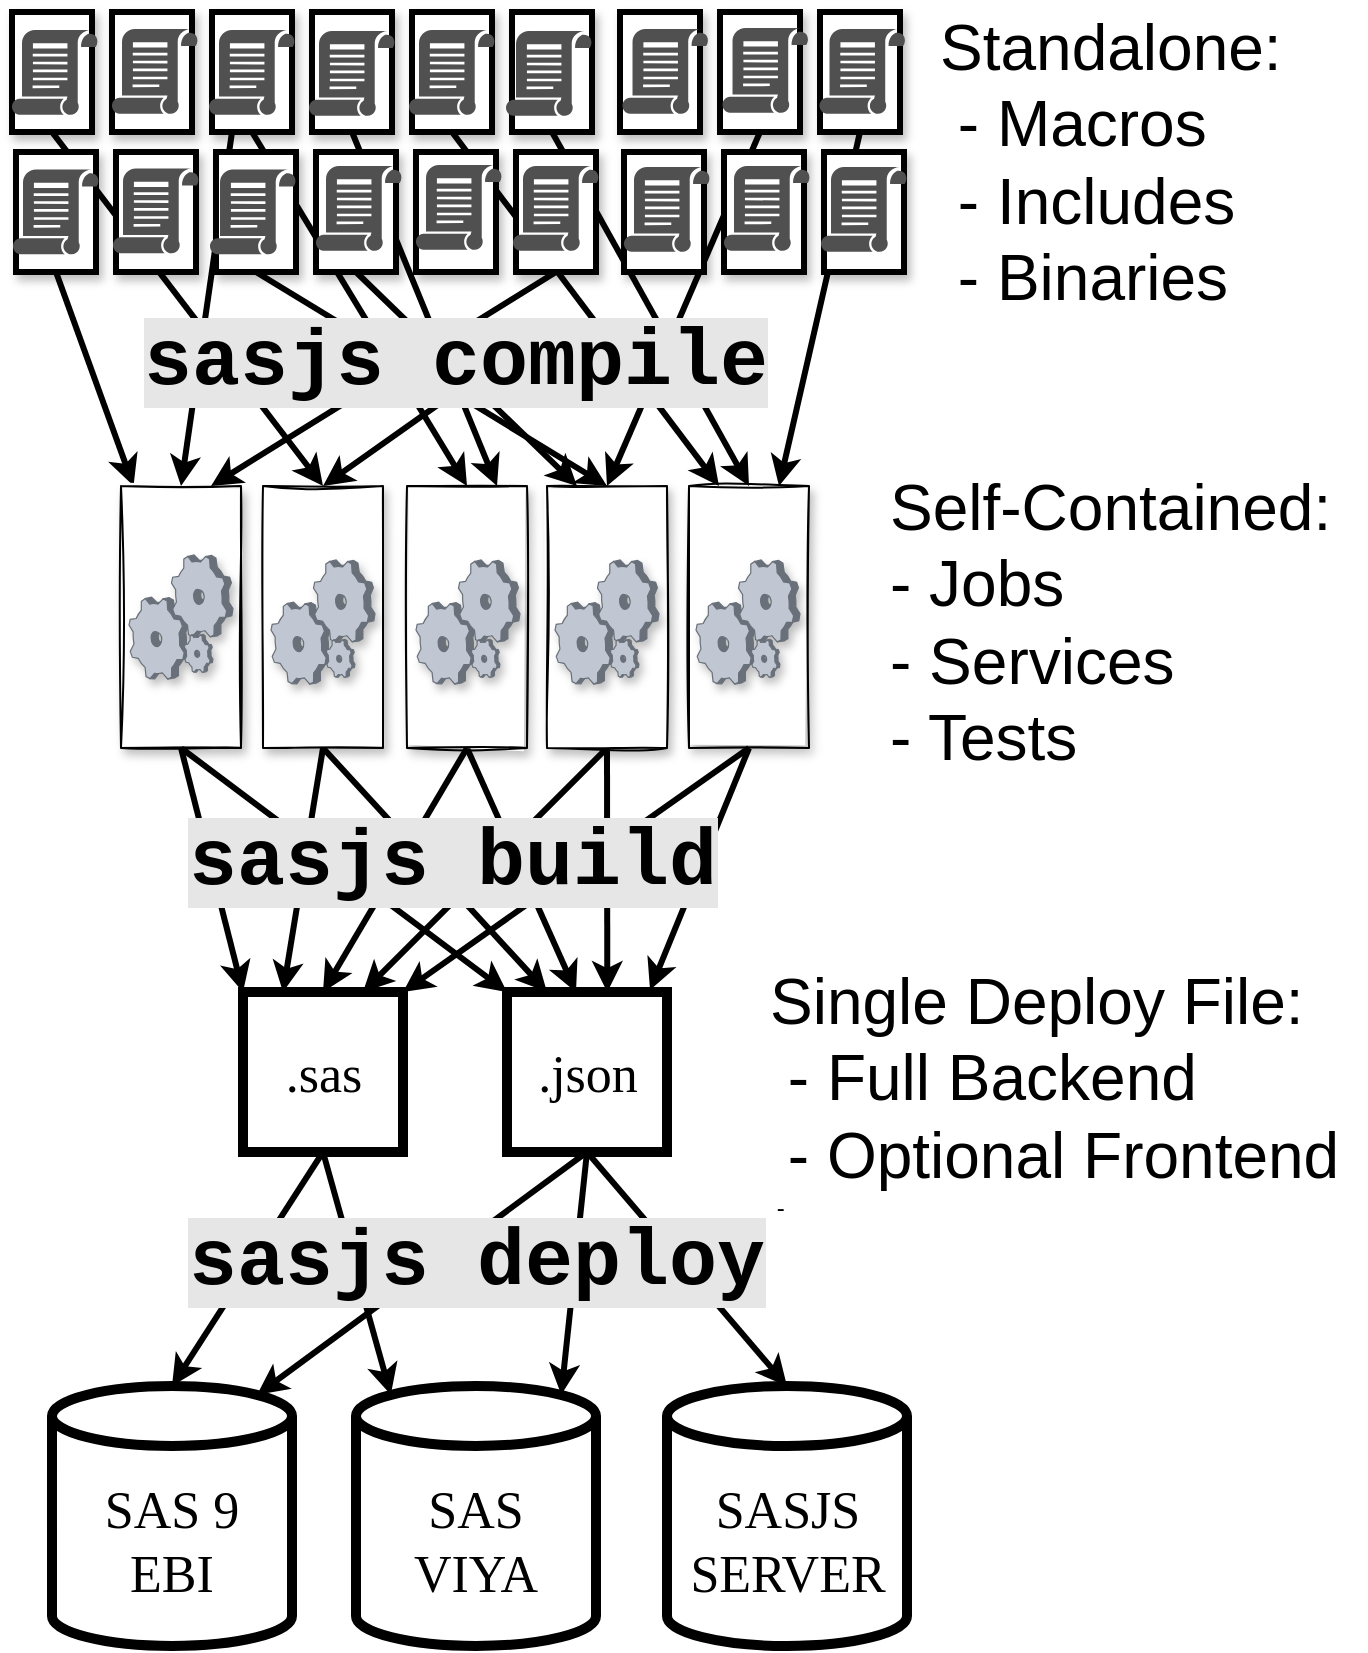 <mxfile>
    <diagram id="WBKYRDjI3wCepeFSlG4h" name="Page-1">
        <mxGraphModel dx="941" dy="1219" grid="1" gridSize="10" guides="1" tooltips="1" connect="1" arrows="1" fold="1" page="1" pageScale="1" pageWidth="827" pageHeight="1169" background="#ffffff" math="0" shadow="0">
            <root>
                <mxCell id="0"/>
                <mxCell id="1" parent="0"/>
                <mxCell id="68" style="edgeStyle=none;html=1;exitX=0.5;exitY=1;exitDx=0;exitDy=0;fontFamily=Verdana;fontSize=26;fontColor=none;strokeColor=#000000;strokeWidth=3;" parent="1" source="2" target="16" edge="1">
                    <mxGeometry relative="1" as="geometry">
                        <mxPoint x="180" y="260" as="targetPoint"/>
                    </mxGeometry>
                </mxCell>
                <mxCell id="80" style="edgeStyle=none;html=1;exitX=0.5;exitY=1;exitDx=0;exitDy=0;entryX=0.5;entryY=0;entryDx=0;entryDy=0;fontFamily=Verdana;fontSize=26;fontColor=none;strokeColor=#000000;strokeWidth=3;" parent="1" source="4" target="33" edge="1">
                    <mxGeometry relative="1" as="geometry"/>
                </mxCell>
                <mxCell id="81" style="edgeStyle=none;html=1;exitX=0.5;exitY=1;exitDx=0;exitDy=0;entryX=0.25;entryY=0;entryDx=0;entryDy=0;fontFamily=Verdana;fontSize=26;fontColor=none;strokeColor=#000000;strokeWidth=3;" parent="1" source="8" target="33" edge="1">
                    <mxGeometry relative="1" as="geometry"/>
                </mxCell>
                <mxCell id="69" style="edgeStyle=none;html=1;exitX=0.5;exitY=1;exitDx=0;exitDy=0;entryX=0.75;entryY=0;entryDx=0;entryDy=0;fontFamily=Verdana;fontSize=26;fontColor=none;strokeColor=#000000;strokeWidth=3;" parent="1" source="10" target="16" edge="1">
                    <mxGeometry relative="1" as="geometry"/>
                </mxCell>
                <mxCell id="77" style="edgeStyle=none;html=1;exitX=0.5;exitY=1;exitDx=0;exitDy=0;entryX=0.5;entryY=0;entryDx=0;entryDy=0;fontFamily=Verdana;fontSize=26;fontColor=none;strokeColor=#000000;strokeWidth=3;startArrow=none;" parent="1" source="37" target="31" edge="1">
                    <mxGeometry relative="1" as="geometry"/>
                </mxCell>
                <mxCell id="15" value="&lt;span style=&quot;color: rgb(0 , 0 , 0) ; font-size: 32px&quot;&gt;Standalone:&lt;br&gt;&amp;nbsp;- Macros&lt;/span&gt;&lt;br&gt;&lt;span style=&quot;color: rgb(0 , 0 , 0) ; font-size: 32px&quot;&gt;&amp;nbsp;- Includes&lt;/span&gt;&lt;br&gt;&lt;span style=&quot;color: rgb(0 , 0 , 0) ; font-size: 32px&quot;&gt;&amp;nbsp;- Binaries&lt;/span&gt;" style="text;html=1;align=left;verticalAlign=middle;resizable=0;points=[];autosize=1;strokeColor=none;fillColor=none;" parent="1" vertex="1">
                    <mxGeometry x="570" y="60" width="190" height="90" as="geometry"/>
                </mxCell>
                <mxCell id="58" style="edgeStyle=none;html=1;exitX=0.5;exitY=1;exitDx=0;exitDy=0;entryX=0;entryY=0;entryDx=0;entryDy=0;fontFamily=Verdana;fontSize=26;fontColor=none;strokeColor=#000000;strokeWidth=3;" parent="1" source="16" target="39" edge="1">
                    <mxGeometry relative="1" as="geometry"/>
                </mxCell>
                <mxCell id="63" style="edgeStyle=none;html=1;exitX=0.5;exitY=1;exitDx=0;exitDy=0;entryX=0;entryY=0;entryDx=0;entryDy=0;fontFamily=Verdana;fontSize=26;fontColor=none;strokeColor=#000000;strokeWidth=3;" parent="1" source="16" target="40" edge="1">
                    <mxGeometry relative="1" as="geometry"/>
                </mxCell>
                <mxCell id="16" value="" style="rounded=0;whiteSpace=wrap;html=1;imageHeight=29;sketch=1;glass=0;shadow=1;" parent="1" vertex="1">
                    <mxGeometry x="162.5" y="267" width="60" height="131" as="geometry"/>
                </mxCell>
                <mxCell id="73" style="edgeStyle=none;html=1;exitX=0.5;exitY=1;exitDx=0;exitDy=0;entryX=0.5;entryY=0;entryDx=0;entryDy=0;fontFamily=Verdana;fontSize=26;fontColor=none;strokeColor=#000000;strokeWidth=3;" parent="1" source="19" target="31" edge="1">
                    <mxGeometry relative="1" as="geometry"/>
                </mxCell>
                <mxCell id="70" style="edgeStyle=none;html=1;exitX=0.5;exitY=1;exitDx=0;exitDy=0;entryX=0.5;entryY=0;entryDx=0;entryDy=0;fontFamily=Verdana;fontSize=26;fontColor=none;strokeColor=#000000;strokeWidth=3;" parent="1" source="21" target="32" edge="1">
                    <mxGeometry relative="1" as="geometry"/>
                </mxCell>
                <mxCell id="82" style="edgeStyle=none;html=1;exitX=0.25;exitY=1;exitDx=0;exitDy=0;entryX=0.5;entryY=0;entryDx=0;entryDy=0;fontFamily=Verdana;fontSize=26;fontColor=none;strokeColor=#000000;strokeWidth=3;" parent="1" source="21" target="16" edge="1">
                    <mxGeometry relative="1" as="geometry"/>
                </mxCell>
                <mxCell id="75" style="edgeStyle=none;html=1;exitX=0.5;exitY=1;exitDx=0;exitDy=0;entryX=0.75;entryY=0;entryDx=0;entryDy=0;fontFamily=Verdana;fontSize=26;fontColor=none;strokeColor=#000000;strokeWidth=3;" parent="1" source="22" target="32" edge="1">
                    <mxGeometry relative="1" as="geometry"/>
                </mxCell>
                <mxCell id="78" style="edgeStyle=none;html=1;exitX=0.5;exitY=1;exitDx=0;exitDy=0;entryX=0.25;entryY=0;entryDx=0;entryDy=0;fontFamily=Verdana;fontSize=26;fontColor=none;strokeColor=#000000;strokeWidth=3;" parent="1" source="23" target="34" edge="1">
                    <mxGeometry relative="1" as="geometry"/>
                </mxCell>
                <mxCell id="71" style="edgeStyle=none;html=1;exitX=0.5;exitY=1;exitDx=0;exitDy=0;entryX=0.5;entryY=0;entryDx=0;entryDy=0;fontFamily=Verdana;fontSize=26;fontColor=none;strokeColor=#000000;strokeWidth=3;" parent="1" source="24" target="34" edge="1">
                    <mxGeometry relative="1" as="geometry"/>
                </mxCell>
                <mxCell id="72" style="edgeStyle=none;html=1;exitX=0.5;exitY=1;exitDx=0;exitDy=0;entryX=0.5;entryY=0;entryDx=0;entryDy=0;fontFamily=Verdana;fontSize=26;fontColor=none;strokeColor=#000000;strokeWidth=3;" parent="1" source="26" target="33" edge="1">
                    <mxGeometry relative="1" as="geometry"/>
                </mxCell>
                <mxCell id="79" style="edgeStyle=none;html=1;exitX=0.5;exitY=1;exitDx=0;exitDy=0;entryX=0.75;entryY=0;entryDx=0;entryDy=0;fontFamily=Verdana;fontSize=26;fontColor=none;strokeColor=#000000;strokeWidth=3;" parent="1" source="27" target="34" edge="1">
                    <mxGeometry relative="1" as="geometry"/>
                </mxCell>
                <mxCell id="59" style="edgeStyle=none;html=1;exitX=0.5;exitY=1;exitDx=0;exitDy=0;entryX=0.25;entryY=0;entryDx=0;entryDy=0;fontFamily=Verdana;fontSize=26;fontColor=none;strokeColor=#000000;strokeWidth=3;" parent="1" source="31" target="39" edge="1">
                    <mxGeometry relative="1" as="geometry"/>
                </mxCell>
                <mxCell id="64" style="edgeStyle=none;html=1;exitX=0.5;exitY=1;exitDx=0;exitDy=0;entryX=0.25;entryY=0;entryDx=0;entryDy=0;fontFamily=Verdana;fontSize=26;fontColor=none;strokeColor=#000000;strokeWidth=3;" parent="1" source="31" target="40" edge="1">
                    <mxGeometry relative="1" as="geometry"/>
                </mxCell>
                <mxCell id="31" value="" style="rounded=0;whiteSpace=wrap;html=1;imageHeight=29;glass=0;shadow=1;sketch=1;" parent="1" vertex="1">
                    <mxGeometry x="233.5" y="267" width="60" height="131" as="geometry"/>
                </mxCell>
                <mxCell id="60" style="edgeStyle=none;html=1;exitX=0.5;exitY=1;exitDx=0;exitDy=0;entryX=0.5;entryY=0;entryDx=0;entryDy=0;fontFamily=Verdana;fontSize=26;fontColor=none;strokeColor=#000000;strokeWidth=3;" parent="1" source="32" target="39" edge="1">
                    <mxGeometry relative="1" as="geometry"/>
                </mxCell>
                <mxCell id="65" style="edgeStyle=none;html=1;exitX=0.5;exitY=1;exitDx=0;exitDy=0;fontFamily=Verdana;fontSize=26;fontColor=none;strokeColor=#000000;strokeWidth=3;" parent="1" source="32" edge="1">
                    <mxGeometry relative="1" as="geometry">
                        <mxPoint x="390" y="520" as="targetPoint"/>
                    </mxGeometry>
                </mxCell>
                <mxCell id="32" value="" style="rounded=0;whiteSpace=wrap;html=1;imageHeight=29;glass=0;shadow=1;sketch=1;" parent="1" vertex="1">
                    <mxGeometry x="305.5" y="267" width="60" height="131" as="geometry"/>
                </mxCell>
                <mxCell id="61" style="edgeStyle=none;html=1;exitX=0.5;exitY=1;exitDx=0;exitDy=0;entryX=0.75;entryY=0;entryDx=0;entryDy=0;fontFamily=Verdana;fontSize=26;fontColor=none;strokeColor=#000000;strokeWidth=3;" parent="1" source="33" target="39" edge="1">
                    <mxGeometry relative="1" as="geometry"/>
                </mxCell>
                <mxCell id="66" style="edgeStyle=none;html=1;exitX=0.5;exitY=1;exitDx=0;exitDy=0;entryX=0.627;entryY=0;entryDx=0;entryDy=0;entryPerimeter=0;fontFamily=Verdana;fontSize=26;fontColor=none;strokeColor=#000000;strokeWidth=3;" parent="1" source="33" target="40" edge="1">
                    <mxGeometry relative="1" as="geometry"/>
                </mxCell>
                <mxCell id="33" value="" style="rounded=0;whiteSpace=wrap;html=1;imageHeight=29;glass=0;shadow=1;sketch=1;" parent="1" vertex="1">
                    <mxGeometry x="375.5" y="267" width="60" height="131" as="geometry"/>
                </mxCell>
                <mxCell id="62" style="edgeStyle=none;html=1;exitX=0.5;exitY=1;exitDx=0;exitDy=0;entryX=1;entryY=0;entryDx=0;entryDy=0;fontFamily=Verdana;fontSize=26;fontColor=none;strokeColor=#000000;strokeWidth=3;" parent="1" source="34" target="39" edge="1">
                    <mxGeometry relative="1" as="geometry"/>
                </mxCell>
                <mxCell id="67" style="edgeStyle=none;html=1;exitX=0.5;exitY=1;exitDx=0;exitDy=0;entryX=0.894;entryY=-0.012;entryDx=0;entryDy=0;fontFamily=Verdana;fontSize=26;fontColor=none;strokeColor=#000000;strokeWidth=3;entryPerimeter=0;" parent="1" source="34" target="40" edge="1">
                    <mxGeometry relative="1" as="geometry"/>
                </mxCell>
                <mxCell id="34" value="" style="rounded=0;whiteSpace=wrap;html=1;imageHeight=29;glass=0;shadow=1;sketch=1;" parent="1" vertex="1">
                    <mxGeometry x="446.5" y="267" width="60" height="131" as="geometry"/>
                </mxCell>
                <mxCell id="36" value="&lt;span style=&quot;color: rgb(0 , 0 , 0) ; font-size: 32px&quot;&gt;Self-Contained:&lt;br&gt;- Jobs&lt;/span&gt;&lt;br&gt;&lt;span style=&quot;color: rgb(0 , 0 , 0) ; font-size: 32px&quot;&gt;- Services&lt;/span&gt;&lt;br&gt;&lt;span style=&quot;color: rgb(0 , 0 , 0) ; font-size: 32px&quot;&gt;- Tests&lt;/span&gt;" style="text;html=1;align=left;verticalAlign=middle;resizable=0;points=[];autosize=1;strokeColor=none;fillColor=none;" parent="1" vertex="1">
                    <mxGeometry x="545" y="290" width="240" height="90" as="geometry"/>
                </mxCell>
                <mxCell id="38" value="&lt;font face=&quot;Courier New&quot; color=&quot;#000000&quot; size=&quot;1&quot;&gt;&lt;b style=&quot;background-color: rgb(230 , 230 , 230) ; font-size: 40px&quot;&gt;sasjs build&lt;/b&gt;&lt;/font&gt;" style="text;html=1;strokeColor=none;fillColor=none;align=center;verticalAlign=middle;whiteSpace=wrap;rounded=0;fontSize=32;" parent="1" vertex="1">
                    <mxGeometry x="180.5" y="440" width="295" height="30" as="geometry"/>
                </mxCell>
                <mxCell id="51" style="edgeStyle=none;html=1;exitX=0.5;exitY=1;exitDx=0;exitDy=0;entryX=0.5;entryY=0;entryDx=0;entryDy=0;entryPerimeter=0;fontFamily=Verdana;fontSize=26;fontColor=none;strokeColor=#000000;strokeWidth=3;" parent="1" source="39" target="43" edge="1">
                    <mxGeometry relative="1" as="geometry"/>
                </mxCell>
                <mxCell id="52" style="edgeStyle=none;html=1;exitX=0.5;exitY=1;exitDx=0;exitDy=0;fontFamily=Verdana;fontSize=26;fontColor=none;strokeColor=#000000;strokeWidth=3;entryX=0.145;entryY=0;entryDx=0;entryDy=4.35;entryPerimeter=0;" parent="1" source="39" target="47" edge="1">
                    <mxGeometry relative="1" as="geometry">
                        <mxPoint x="320" y="730" as="targetPoint"/>
                    </mxGeometry>
                </mxCell>
                <mxCell id="39" value="&lt;font face=&quot;Verdana&quot; style=&quot;font-size: 26px&quot;&gt;.sas&lt;/font&gt;" style="whiteSpace=wrap;html=1;aspect=fixed;rounded=0;shadow=0;glass=0;sketch=0;fontFamily=Courier New;fontSize=36;fontColor=#000000;fillColor=none;strokeColor=#000000;strokeWidth=5;" parent="1" vertex="1">
                    <mxGeometry x="223.5" y="520" width="80" height="80" as="geometry"/>
                </mxCell>
                <mxCell id="53" style="edgeStyle=none;html=1;exitX=0.5;exitY=1;exitDx=0;exitDy=0;entryX=0.855;entryY=0;entryDx=0;entryDy=4.35;entryPerimeter=0;fontFamily=Verdana;fontSize=26;fontColor=none;strokeColor=#000000;strokeWidth=3;" parent="1" source="40" target="47" edge="1">
                    <mxGeometry relative="1" as="geometry"/>
                </mxCell>
                <mxCell id="54" style="edgeStyle=none;html=1;exitX=0.5;exitY=1;exitDx=0;exitDy=0;entryX=0.855;entryY=0;entryDx=0;entryDy=4.35;entryPerimeter=0;fontFamily=Verdana;fontSize=26;fontColor=none;strokeColor=#000000;strokeWidth=3;startArrow=none;" parent="1" source="40" target="43" edge="1">
                    <mxGeometry relative="1" as="geometry"/>
                </mxCell>
                <mxCell id="55" style="edgeStyle=none;html=1;exitX=0.5;exitY=1;exitDx=0;exitDy=0;entryX=0.5;entryY=0;entryDx=0;entryDy=0;entryPerimeter=0;fontFamily=Verdana;fontSize=26;fontColor=none;strokeColor=#000000;strokeWidth=3;" parent="1" source="40" target="46" edge="1">
                    <mxGeometry relative="1" as="geometry"/>
                </mxCell>
                <mxCell id="40" value="&lt;font face=&quot;Verdana&quot; style=&quot;font-size: 26px&quot;&gt;.json&lt;/font&gt;" style="whiteSpace=wrap;html=1;aspect=fixed;rounded=0;shadow=0;glass=0;sketch=0;fontFamily=Courier New;fontSize=36;fontColor=#000000;fillColor=none;strokeColor=#000000;strokeWidth=5;" parent="1" vertex="1">
                    <mxGeometry x="355.5" y="520" width="80" height="80" as="geometry"/>
                </mxCell>
                <mxCell id="43" value="SAS 9&lt;br&gt;EBI" style="shape=cylinder3;whiteSpace=wrap;html=1;boundedLbl=1;backgroundOutline=1;size=15;rounded=0;shadow=0;glass=0;labelBackgroundColor=none;sketch=0;fontFamily=Verdana;fontSize=26;fontColor=none;strokeColor=#000000;strokeWidth=5;fillColor=none;" parent="1" vertex="1">
                    <mxGeometry x="128" y="717" width="120" height="130" as="geometry"/>
                </mxCell>
                <mxCell id="46" value="SASJS&lt;br&gt;SERVER" style="shape=cylinder3;whiteSpace=wrap;html=1;boundedLbl=1;backgroundOutline=1;size=15;rounded=0;shadow=0;glass=0;labelBackgroundColor=none;sketch=0;fontFamily=Verdana;fontSize=26;fontColor=none;strokeColor=#000000;strokeWidth=5;fillColor=none;" parent="1" vertex="1">
                    <mxGeometry x="435.5" y="717" width="120" height="130" as="geometry"/>
                </mxCell>
                <mxCell id="47" value="SAS&lt;br&gt;VIYA" style="shape=cylinder3;whiteSpace=wrap;html=1;boundedLbl=1;backgroundOutline=1;size=15;rounded=0;shadow=0;glass=0;labelBackgroundColor=none;sketch=0;fontFamily=Verdana;fontSize=26;fontColor=none;strokeColor=#000000;strokeWidth=5;fillColor=none;" parent="1" vertex="1">
                    <mxGeometry x="280" y="717" width="120" height="130" as="geometry"/>
                </mxCell>
                <mxCell id="50" value="&lt;font color=&quot;#000000&quot;&gt;&lt;span style=&quot;font-size: 32px&quot;&gt;Single Deploy File:&lt;br&gt;&amp;nbsp;- Full Backend&lt;br&gt;&amp;nbsp;- Optional Frontend&lt;br&gt;&lt;/span&gt;&lt;/font&gt;&amp;nbsp;-" style="text;html=1;align=left;verticalAlign=middle;resizable=0;points=[];autosize=1;strokeColor=none;fillColor=none;" parent="1" vertex="1">
                    <mxGeometry x="485" y="530" width="300" height="80" as="geometry"/>
                </mxCell>
                <mxCell id="37" value="&lt;font face=&quot;Courier New&quot; color=&quot;#000000&quot; size=&quot;1&quot;&gt;&lt;b style=&quot;background-color: rgb(230 , 230 , 230) ; font-size: 40px&quot;&gt;sasjs compile&lt;/b&gt;&lt;/font&gt;" style="text;html=1;strokeColor=none;fillColor=none;align=center;verticalAlign=middle;whiteSpace=wrap;rounded=0;fontSize=32;" parent="1" vertex="1">
                    <mxGeometry x="169" y="190" width="322" height="30" as="geometry"/>
                </mxCell>
                <mxCell id="42" value="&lt;font face=&quot;Courier New&quot; color=&quot;#000000&quot; size=&quot;1&quot;&gt;&lt;b style=&quot;background-color: rgb(230 , 230 , 230) ; font-size: 40px&quot;&gt;sasjs deploy&lt;/b&gt;&lt;/font&gt;" style="text;html=1;strokeColor=none;fillColor=none;align=center;verticalAlign=middle;whiteSpace=wrap;rounded=0;fontSize=32;" parent="1" vertex="1">
                    <mxGeometry x="192.5" y="640" width="295" height="30" as="geometry"/>
                </mxCell>
                <mxCell id="3" value="" style="rounded=0;whiteSpace=wrap;html=1;fillColor=#FFFFFF;strokeColor=#000000;strokeWidth=3;shadow=1;" parent="1" vertex="1">
                    <mxGeometry x="160" y="100" width="40" height="60" as="geometry"/>
                </mxCell>
                <mxCell id="4" value="" style="rounded=0;whiteSpace=wrap;html=1;fillColor=#FFFFFF;strokeColor=#000000;strokeWidth=3;shadow=1;" parent="1" vertex="1">
                    <mxGeometry x="210" y="100" width="40" height="60" as="geometry"/>
                </mxCell>
                <mxCell id="8" value="" style="rounded=0;whiteSpace=wrap;html=1;fillColor=#FFFFFF;strokeColor=#000000;strokeWidth=3;shadow=1;" parent="1" vertex="1">
                    <mxGeometry x="260" y="100" width="40" height="60" as="geometry"/>
                </mxCell>
                <mxCell id="9" value="" style="rounded=0;whiteSpace=wrap;html=1;fillColor=#FFFFFF;strokeColor=#000000;strokeWidth=3;shadow=1;" parent="1" vertex="1">
                    <mxGeometry x="310" y="100" width="40" height="60" as="geometry"/>
                </mxCell>
                <mxCell id="10" value="" style="rounded=0;whiteSpace=wrap;html=1;fillColor=#FFFFFF;strokeColor=#000000;strokeWidth=3;shadow=1;" parent="1" vertex="1">
                    <mxGeometry x="360" y="100" width="40" height="60" as="geometry"/>
                </mxCell>
                <mxCell id="11" value="" style="rounded=0;whiteSpace=wrap;html=1;fillColor=#FFFFFF;strokeColor=#000000;strokeWidth=3;shadow=1;" parent="1" vertex="1">
                    <mxGeometry x="414" y="100" width="40" height="60" as="geometry"/>
                </mxCell>
                <mxCell id="12" value="" style="rounded=0;whiteSpace=wrap;html=1;fillColor=#FFFFFF;strokeColor=#000000;strokeWidth=3;shadow=1;" parent="1" vertex="1">
                    <mxGeometry x="464" y="100" width="40" height="60" as="geometry"/>
                </mxCell>
                <mxCell id="13" value="" style="rounded=0;whiteSpace=wrap;html=1;fillColor=#FFFFFF;strokeColor=#000000;strokeWidth=3;shadow=1;" parent="1" vertex="1">
                    <mxGeometry x="514" y="100" width="40" height="60" as="geometry"/>
                </mxCell>
                <mxCell id="19" value="" style="rounded=0;whiteSpace=wrap;html=1;fillColor=#FFFFFF;strokeColor=#000000;strokeWidth=3;shadow=1;backgroundOutline=0;" parent="1" vertex="1">
                    <mxGeometry x="108" y="30" width="40" height="60" as="geometry"/>
                </mxCell>
                <mxCell id="20" value="" style="rounded=0;whiteSpace=wrap;html=1;fillColor=#FFFFFF;strokeColor=#000000;strokeWidth=3;shadow=1;" parent="1" vertex="1">
                    <mxGeometry x="158" y="30" width="40" height="60" as="geometry"/>
                </mxCell>
                <mxCell id="21" value="" style="rounded=0;whiteSpace=wrap;html=1;fillColor=#FFFFFF;strokeColor=#000000;strokeWidth=3;shadow=1;" parent="1" vertex="1">
                    <mxGeometry x="208" y="30" width="40" height="60" as="geometry"/>
                </mxCell>
                <mxCell id="22" value="" style="rounded=0;whiteSpace=wrap;html=1;fillColor=#FFFFFF;strokeColor=#000000;strokeWidth=3;shadow=1;" parent="1" vertex="1">
                    <mxGeometry x="258" y="30" width="40" height="60" as="geometry"/>
                </mxCell>
                <mxCell id="23" value="" style="rounded=0;whiteSpace=wrap;html=1;fillColor=#FFFFFF;strokeColor=#000000;strokeWidth=3;shadow=1;" parent="1" vertex="1">
                    <mxGeometry x="308" y="30" width="40" height="60" as="geometry"/>
                </mxCell>
                <mxCell id="24" value="" style="rounded=0;whiteSpace=wrap;html=1;fillColor=#FFFFFF;strokeColor=#000000;strokeWidth=3;shadow=1;" parent="1" vertex="1">
                    <mxGeometry x="358" y="30" width="40" height="60" as="geometry"/>
                </mxCell>
                <mxCell id="25" value="" style="rounded=0;whiteSpace=wrap;html=1;fillColor=#FFFFFF;strokeColor=#000000;strokeWidth=3;shadow=1;" parent="1" vertex="1">
                    <mxGeometry x="412" y="30" width="40" height="60" as="geometry"/>
                </mxCell>
                <mxCell id="26" value="" style="rounded=0;whiteSpace=wrap;html=1;fillColor=#FFFFFF;strokeColor=#000000;strokeWidth=3;shadow=1;" parent="1" vertex="1">
                    <mxGeometry x="462" y="30" width="40" height="60" as="geometry"/>
                </mxCell>
                <mxCell id="27" value="" style="rounded=0;whiteSpace=wrap;html=1;fillColor=#FFFFFF;strokeColor=#000000;strokeWidth=3;shadow=1;" parent="1" vertex="1">
                    <mxGeometry x="512" y="30" width="40" height="60" as="geometry"/>
                </mxCell>
                <mxCell id="2" value="" style="rounded=0;whiteSpace=wrap;html=1;fillColor=#FFFFFF;strokeColor=#000000;strokeWidth=3;shadow=1;" parent="1" vertex="1">
                    <mxGeometry x="110" y="100" width="40" height="60" as="geometry"/>
                </mxCell>
                <mxCell id="86" value="" style="verticalLabelPosition=bottom;sketch=0;aspect=fixed;html=1;verticalAlign=top;strokeColor=none;align=center;outlineConnect=0;shape=mxgraph.citrix.process;rounded=0;shadow=1;glass=0;labelBackgroundColor=none;fontFamily=Verdana;fontSize=40;fontColor=none;fillColor=#FFFFFF;" vertex="1" parent="1">
                    <mxGeometry x="166.5" y="301.5" width="52" height="62" as="geometry"/>
                </mxCell>
                <mxCell id="87" value="" style="verticalLabelPosition=bottom;sketch=0;aspect=fixed;html=1;verticalAlign=top;strokeColor=none;align=center;outlineConnect=0;shape=mxgraph.citrix.process;rounded=0;shadow=1;glass=0;labelBackgroundColor=none;fontFamily=Verdana;fontSize=40;fontColor=none;fillColor=#FFFFFF;" vertex="1" parent="1">
                    <mxGeometry x="237.5" y="304" width="52" height="62" as="geometry"/>
                </mxCell>
                <mxCell id="88" value="" style="verticalLabelPosition=bottom;sketch=0;aspect=fixed;html=1;verticalAlign=top;strokeColor=none;align=center;outlineConnect=0;shape=mxgraph.citrix.process;rounded=0;shadow=1;glass=0;labelBackgroundColor=none;fontFamily=Verdana;fontSize=40;fontColor=none;fillColor=#FFFFFF;" vertex="1" parent="1">
                    <mxGeometry x="310" y="304" width="52" height="62" as="geometry"/>
                </mxCell>
                <mxCell id="89" value="" style="verticalLabelPosition=bottom;sketch=0;aspect=fixed;html=1;verticalAlign=top;strokeColor=none;align=center;outlineConnect=0;shape=mxgraph.citrix.process;rounded=0;shadow=1;glass=0;labelBackgroundColor=none;fontFamily=Verdana;fontSize=40;fontColor=none;fillColor=#FFFFFF;" vertex="1" parent="1">
                    <mxGeometry x="379.5" y="304" width="52" height="62" as="geometry"/>
                </mxCell>
                <mxCell id="90" value="" style="verticalLabelPosition=bottom;sketch=0;aspect=fixed;html=1;verticalAlign=top;strokeColor=none;align=center;outlineConnect=0;shape=mxgraph.citrix.process;rounded=0;shadow=1;glass=0;labelBackgroundColor=none;fontFamily=Verdana;fontSize=40;fontColor=none;fillColor=#FFFFFF;" vertex="1" parent="1">
                    <mxGeometry x="450" y="304" width="52" height="62" as="geometry"/>
                </mxCell>
                <mxCell id="92" value="" style="sketch=0;pointerEvents=1;shadow=0;dashed=0;html=1;strokeColor=none;labelPosition=center;verticalLabelPosition=bottom;verticalAlign=top;align=center;fillColor=#505050;shape=mxgraph.mscae.intune.policy;rounded=0;glass=0;labelBackgroundColor=none;fontFamily=Verdana;fontSize=40;fontColor=none;" vertex="1" parent="1">
                    <mxGeometry x="108" y="39" width="43" height="43" as="geometry"/>
                </mxCell>
                <mxCell id="93" value="" style="sketch=0;pointerEvents=1;shadow=0;dashed=0;html=1;strokeColor=none;labelPosition=center;verticalLabelPosition=bottom;verticalAlign=top;align=center;fillColor=#505050;shape=mxgraph.mscae.intune.policy;rounded=0;glass=0;labelBackgroundColor=none;fontFamily=Verdana;fontSize=40;fontColor=none;" vertex="1" parent="1">
                    <mxGeometry x="158" y="38.5" width="43" height="43" as="geometry"/>
                </mxCell>
                <mxCell id="94" value="" style="sketch=0;pointerEvents=1;shadow=0;dashed=0;html=1;strokeColor=none;labelPosition=center;verticalLabelPosition=bottom;verticalAlign=top;align=center;fillColor=#505050;shape=mxgraph.mscae.intune.policy;rounded=0;glass=0;labelBackgroundColor=none;fontFamily=Verdana;fontSize=40;fontColor=none;" vertex="1" parent="1">
                    <mxGeometry x="206.5" y="39" width="43" height="43" as="geometry"/>
                </mxCell>
                <mxCell id="95" value="" style="sketch=0;pointerEvents=1;shadow=0;dashed=0;html=1;strokeColor=none;labelPosition=center;verticalLabelPosition=bottom;verticalAlign=top;align=center;fillColor=#505050;shape=mxgraph.mscae.intune.policy;rounded=0;glass=0;labelBackgroundColor=none;fontFamily=Verdana;fontSize=40;fontColor=none;" vertex="1" parent="1">
                    <mxGeometry x="256.5" y="39.5" width="43" height="43" as="geometry"/>
                </mxCell>
                <mxCell id="96" value="" style="sketch=0;pointerEvents=1;shadow=0;dashed=0;html=1;strokeColor=none;labelPosition=center;verticalLabelPosition=bottom;verticalAlign=top;align=center;fillColor=#505050;shape=mxgraph.mscae.intune.policy;rounded=0;glass=0;labelBackgroundColor=none;fontFamily=Verdana;fontSize=40;fontColor=none;" vertex="1" parent="1">
                    <mxGeometry x="306.5" y="39" width="43" height="43" as="geometry"/>
                </mxCell>
                <mxCell id="97" value="" style="sketch=0;pointerEvents=1;shadow=0;dashed=0;html=1;strokeColor=none;labelPosition=center;verticalLabelPosition=bottom;verticalAlign=top;align=center;fillColor=#505050;shape=mxgraph.mscae.intune.policy;rounded=0;glass=0;labelBackgroundColor=none;fontFamily=Verdana;fontSize=40;fontColor=none;" vertex="1" parent="1">
                    <mxGeometry x="355" y="39.5" width="43" height="43" as="geometry"/>
                </mxCell>
                <mxCell id="98" value="" style="sketch=0;pointerEvents=1;shadow=0;dashed=0;html=1;strokeColor=none;labelPosition=center;verticalLabelPosition=bottom;verticalAlign=top;align=center;fillColor=#505050;shape=mxgraph.mscae.intune.policy;rounded=0;glass=0;labelBackgroundColor=none;fontFamily=Verdana;fontSize=40;fontColor=none;" vertex="1" parent="1">
                    <mxGeometry x="413.25" y="38.5" width="43" height="43" as="geometry"/>
                </mxCell>
                <mxCell id="99" value="" style="sketch=0;pointerEvents=1;shadow=0;dashed=0;html=1;strokeColor=none;labelPosition=center;verticalLabelPosition=bottom;verticalAlign=top;align=center;fillColor=#505050;shape=mxgraph.mscae.intune.policy;rounded=0;glass=0;labelBackgroundColor=none;fontFamily=Verdana;fontSize=40;fontColor=none;" vertex="1" parent="1">
                    <mxGeometry x="463.25" y="38" width="43" height="43" as="geometry"/>
                </mxCell>
                <mxCell id="100" value="" style="sketch=0;pointerEvents=1;shadow=0;dashed=0;html=1;strokeColor=none;labelPosition=center;verticalLabelPosition=bottom;verticalAlign=top;align=center;fillColor=#505050;shape=mxgraph.mscae.intune.policy;rounded=0;glass=0;labelBackgroundColor=none;fontFamily=Verdana;fontSize=40;fontColor=none;" vertex="1" parent="1">
                    <mxGeometry x="511.75" y="38.5" width="43" height="43" as="geometry"/>
                </mxCell>
                <mxCell id="101" value="" style="sketch=0;pointerEvents=1;shadow=0;dashed=0;html=1;strokeColor=none;labelPosition=center;verticalLabelPosition=bottom;verticalAlign=top;align=center;fillColor=#505050;shape=mxgraph.mscae.intune.policy;rounded=0;glass=0;labelBackgroundColor=none;fontFamily=Verdana;fontSize=40;fontColor=none;" vertex="1" parent="1">
                    <mxGeometry x="108.5" y="108.75" width="43" height="43" as="geometry"/>
                </mxCell>
                <mxCell id="102" value="" style="sketch=0;pointerEvents=1;shadow=0;dashed=0;html=1;strokeColor=none;labelPosition=center;verticalLabelPosition=bottom;verticalAlign=top;align=center;fillColor=#505050;shape=mxgraph.mscae.intune.policy;rounded=0;glass=0;labelBackgroundColor=none;fontFamily=Verdana;fontSize=40;fontColor=none;" vertex="1" parent="1">
                    <mxGeometry x="158.5" y="108.25" width="43" height="43" as="geometry"/>
                </mxCell>
                <mxCell id="103" value="" style="sketch=0;pointerEvents=1;shadow=0;dashed=0;html=1;strokeColor=none;labelPosition=center;verticalLabelPosition=bottom;verticalAlign=top;align=center;fillColor=#505050;shape=mxgraph.mscae.intune.policy;rounded=0;glass=0;labelBackgroundColor=none;fontFamily=Verdana;fontSize=40;fontColor=none;" vertex="1" parent="1">
                    <mxGeometry x="207" y="108.75" width="43" height="43" as="geometry"/>
                </mxCell>
                <mxCell id="104" value="" style="sketch=0;pointerEvents=1;shadow=0;dashed=0;html=1;strokeColor=none;labelPosition=center;verticalLabelPosition=bottom;verticalAlign=top;align=center;fillColor=#505050;shape=mxgraph.mscae.intune.policy;rounded=0;glass=0;labelBackgroundColor=none;fontFamily=Verdana;fontSize=40;fontColor=none;" vertex="1" parent="1">
                    <mxGeometry x="260" y="107" width="43" height="43" as="geometry"/>
                </mxCell>
                <mxCell id="105" value="" style="sketch=0;pointerEvents=1;shadow=0;dashed=0;html=1;strokeColor=none;labelPosition=center;verticalLabelPosition=bottom;verticalAlign=top;align=center;fillColor=#505050;shape=mxgraph.mscae.intune.policy;rounded=0;glass=0;labelBackgroundColor=none;fontFamily=Verdana;fontSize=40;fontColor=none;" vertex="1" parent="1">
                    <mxGeometry x="310" y="106.5" width="43" height="43" as="geometry"/>
                </mxCell>
                <mxCell id="106" value="" style="sketch=0;pointerEvents=1;shadow=0;dashed=0;html=1;strokeColor=none;labelPosition=center;verticalLabelPosition=bottom;verticalAlign=top;align=center;fillColor=#505050;shape=mxgraph.mscae.intune.policy;rounded=0;glass=0;labelBackgroundColor=none;fontFamily=Verdana;fontSize=40;fontColor=none;" vertex="1" parent="1">
                    <mxGeometry x="358.5" y="107" width="43" height="43" as="geometry"/>
                </mxCell>
                <mxCell id="107" value="" style="sketch=0;pointerEvents=1;shadow=0;dashed=0;html=1;strokeColor=none;labelPosition=center;verticalLabelPosition=bottom;verticalAlign=top;align=center;fillColor=#505050;shape=mxgraph.mscae.intune.policy;rounded=0;glass=0;labelBackgroundColor=none;fontFamily=Verdana;fontSize=40;fontColor=none;" vertex="1" parent="1">
                    <mxGeometry x="414" y="107.5" width="43" height="43" as="geometry"/>
                </mxCell>
                <mxCell id="108" value="" style="sketch=0;pointerEvents=1;shadow=0;dashed=0;html=1;strokeColor=none;labelPosition=center;verticalLabelPosition=bottom;verticalAlign=top;align=center;fillColor=#505050;shape=mxgraph.mscae.intune.policy;rounded=0;glass=0;labelBackgroundColor=none;fontFamily=Verdana;fontSize=40;fontColor=none;" vertex="1" parent="1">
                    <mxGeometry x="464" y="107" width="43" height="43" as="geometry"/>
                </mxCell>
                <mxCell id="109" value="" style="sketch=0;pointerEvents=1;shadow=0;dashed=0;html=1;strokeColor=none;labelPosition=center;verticalLabelPosition=bottom;verticalAlign=top;align=center;fillColor=#505050;shape=mxgraph.mscae.intune.policy;rounded=0;glass=0;labelBackgroundColor=none;fontFamily=Verdana;fontSize=40;fontColor=none;" vertex="1" parent="1">
                    <mxGeometry x="512.5" y="107.5" width="43" height="43" as="geometry"/>
                </mxCell>
            </root>
        </mxGraphModel>
    </diagram>
</mxfile>
